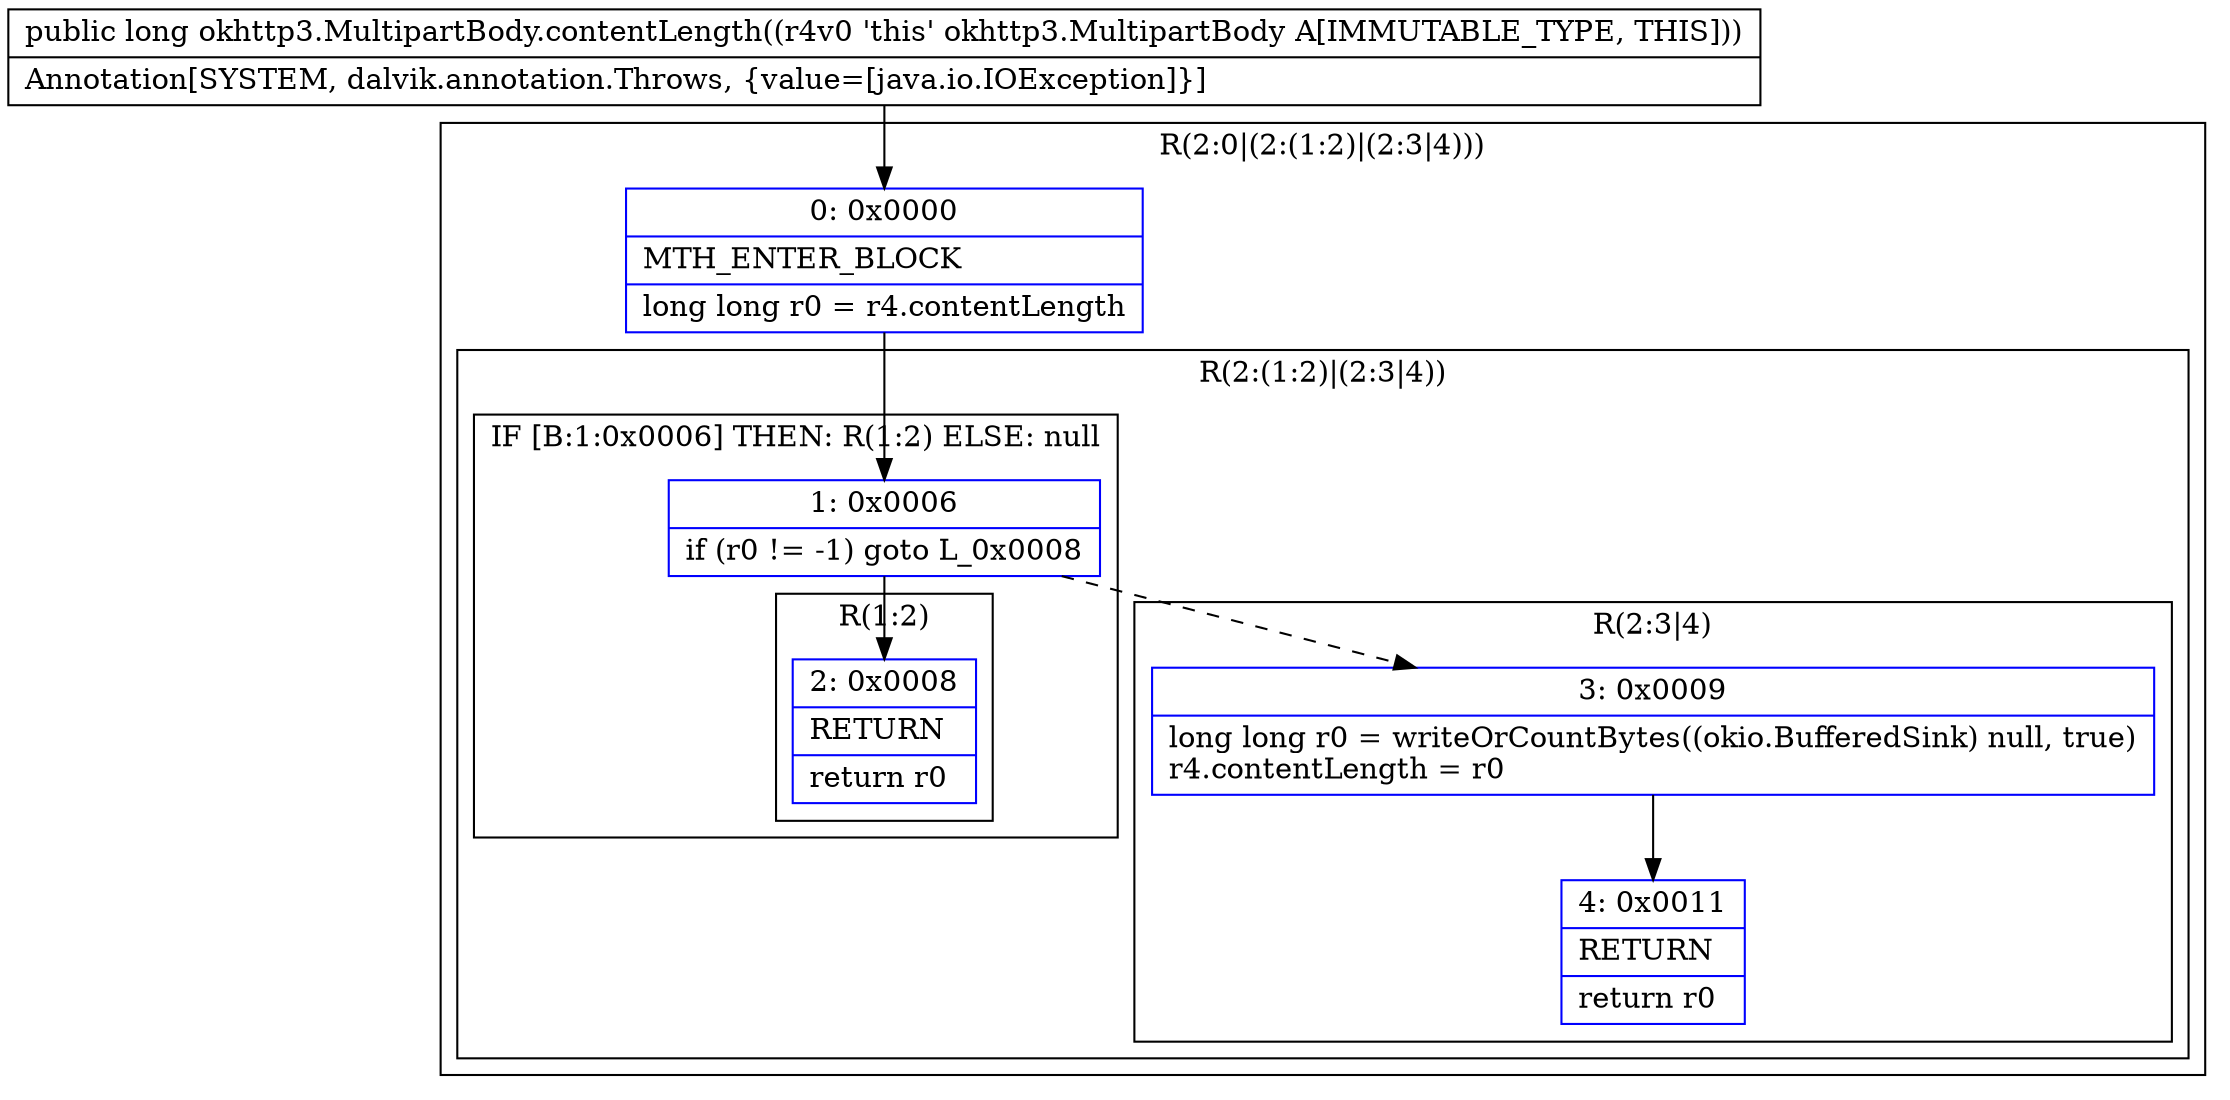 digraph "CFG forokhttp3.MultipartBody.contentLength()J" {
subgraph cluster_Region_1153961979 {
label = "R(2:0|(2:(1:2)|(2:3|4)))";
node [shape=record,color=blue];
Node_0 [shape=record,label="{0\:\ 0x0000|MTH_ENTER_BLOCK\l|long long r0 = r4.contentLength\l}"];
subgraph cluster_Region_1012178345 {
label = "R(2:(1:2)|(2:3|4))";
node [shape=record,color=blue];
subgraph cluster_IfRegion_1608438550 {
label = "IF [B:1:0x0006] THEN: R(1:2) ELSE: null";
node [shape=record,color=blue];
Node_1 [shape=record,label="{1\:\ 0x0006|if (r0 != \-1) goto L_0x0008\l}"];
subgraph cluster_Region_2076916325 {
label = "R(1:2)";
node [shape=record,color=blue];
Node_2 [shape=record,label="{2\:\ 0x0008|RETURN\l|return r0\l}"];
}
}
subgraph cluster_Region_1011078422 {
label = "R(2:3|4)";
node [shape=record,color=blue];
Node_3 [shape=record,label="{3\:\ 0x0009|long long r0 = writeOrCountBytes((okio.BufferedSink) null, true)\lr4.contentLength = r0\l}"];
Node_4 [shape=record,label="{4\:\ 0x0011|RETURN\l|return r0\l}"];
}
}
}
MethodNode[shape=record,label="{public long okhttp3.MultipartBody.contentLength((r4v0 'this' okhttp3.MultipartBody A[IMMUTABLE_TYPE, THIS]))  | Annotation[SYSTEM, dalvik.annotation.Throws, \{value=[java.io.IOException]\}]\l}"];
MethodNode -> Node_0;
Node_0 -> Node_1;
Node_1 -> Node_2;
Node_1 -> Node_3[style=dashed];
Node_3 -> Node_4;
}

